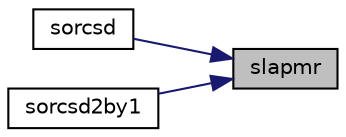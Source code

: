digraph "slapmr"
{
 // LATEX_PDF_SIZE
  edge [fontname="Helvetica",fontsize="10",labelfontname="Helvetica",labelfontsize="10"];
  node [fontname="Helvetica",fontsize="10",shape=record];
  rankdir="RL";
  Node1 [label="slapmr",height=0.2,width=0.4,color="black", fillcolor="grey75", style="filled", fontcolor="black",tooltip="SLAPMR rearranges rows of a matrix as specified by a permutation vector."];
  Node1 -> Node2 [dir="back",color="midnightblue",fontsize="10",style="solid",fontname="Helvetica"];
  Node2 [label="sorcsd",height=0.2,width=0.4,color="black", fillcolor="white", style="filled",URL="$sorcsd_8f.html#a20dd45f6fb4a9cf696fb2ae32ed73372",tooltip="SORCSD"];
  Node1 -> Node3 [dir="back",color="midnightblue",fontsize="10",style="solid",fontname="Helvetica"];
  Node3 [label="sorcsd2by1",height=0.2,width=0.4,color="black", fillcolor="white", style="filled",URL="$sorcsd2by1_8f.html#a2d57126590287389a69bc798fe36854f",tooltip="SORCSD2BY1"];
}
